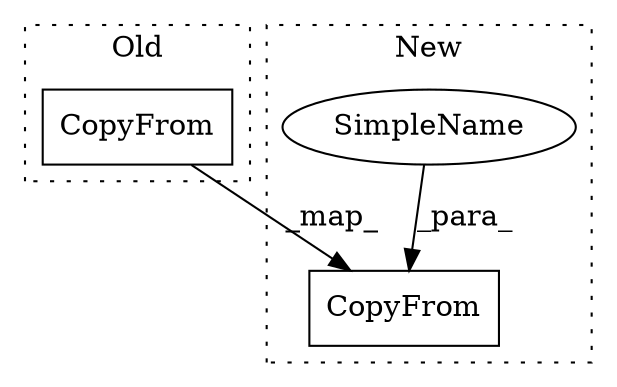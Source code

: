 digraph G {
subgraph cluster0 {
1 [label="CopyFrom" a="32" s="1236,1258" l="9,1" shape="box"];
label = "Old";
style="dotted";
}
subgraph cluster1 {
2 [label="CopyFrom" a="32" s="1458,1468" l="9,1" shape="box"];
3 [label="SimpleName" a="42" s="1467" l="1" shape="ellipse"];
label = "New";
style="dotted";
}
1 -> 2 [label="_map_"];
3 -> 2 [label="_para_"];
}